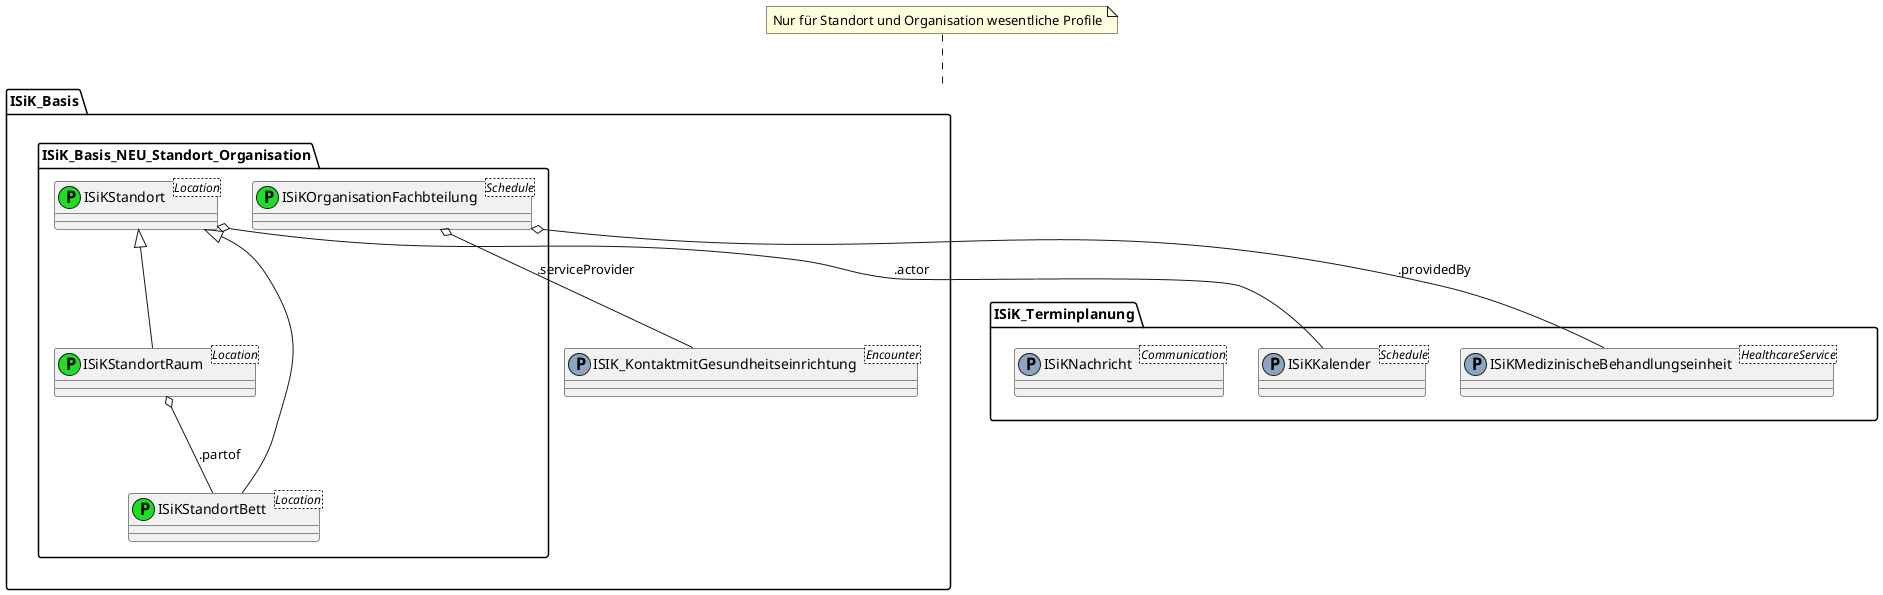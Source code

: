 @startuml 

namespace ISiK_Basis {

    namespace ISiK_Basis_NEU_Standort_Organisation {

    class ISiKStandort <Location><<(P,#1dde23)>>

    class ISiKStandortRaum <Location><<(P,#1dde23)>>

    class ISiKStandortBett <Location><<(P,#1dde23)>>

    class ISiKOrganisationFachbteilung <Schedule><<(P,#1dde23)>>

    ISiKStandort	<|-- ISiKStandortRaum
    ISiKStandort	<|-- ISiKStandortBett
    ISiKStandortRaum o-- ISiKStandortBett : .partof

    }

    class ISIK_KontaktmitGesundheitseinrichtung <Encounter><<(P,#8DA5C4)>>
    
    ISiK_Basis.ISiK_Basis_NEU_Standort_Organisation.ISiKOrganisationFachbteilung o-- ISIK_KontaktmitGesundheitseinrichtung : .serviceProvider

}

note top of ISiK_Basis: Nur für Standort und Organisation wesentliche Profile

namespace ISiK_Terminplanung {
    class ISiKKalender <Schedule><<(P,#8DA5C4)>>
    class ISiKMedizinischeBehandlungseinheit <HealthcareService><<(P,#8DA5C4)>>
    class ISiKNachricht <Communication><<(P,#8DA5C4)>>
}

ISiK_Basis.ISiK_Basis_NEU_Standort_Organisation.ISiKStandort o-- ISiK_Terminplanung.ISiKKalender : .actor
ISiK_Basis.ISiK_Basis_NEU_Standort_Organisation.ISiKOrganisationFachbteilung o-- ISiK_Terminplanung.ISiKMedizinischeBehandlungseinheit : .providedBy



ISiK_Basis -----up[hidden]->   ISiK_Terminplanung

/'
together ISiK_Terminplanung {

   class ISiKKalender <Schedule><<(P,#8DA5C4)>>{
   extension : **ScheduleName**
   |_ (All Slices)
      |_ <s> extension </s>
      |_ KalenderName : **Extension**
   active
   serviceType
   specialty
   |_ Fachrichtung : **IHEXDSauthorSpeciality**
   actor : Reference ( **Patient** | **Practitioner** | PractitionerRole | \n\t**RelatedPerson** | Device | HealthcareService | Location)
   |_ identifier
   |_ display
   |_ Akteur : Reference (**Practitioner** | HealthcareService)
      |_ reference
   }

   class ISiKMedizinischeBehandlungseinheit <HealthcareService><<(P,#8DA5C4)>>{
   active
   type
   specialty
   |_ Fachrichtung : **IHEXDSauthorSpeciality**
   name
   }

   class ISiKNachricht <Communication><<(P,#8DA5C4)>>{
   inResponseTo : Reference (Communication)
   status
   subject : Reference ( **Patient** )
   sent
   recipient : Reference ( Device | Organization | **Patient** | **Practitioner** | \n\tPractitionerRole | **RelatedPerson** | Group | CareTeam | HealthcareService)
   |_ identifier
   |_ display
   |_ ISiKRecipient : Reference ( **Practitioner** | HealthcareService)
      |_ reference
   sender : Reference ( Device | Organization | **Patient** | **Practitioner** | \n\tPractitionerRole | **RelatedPerson** | HealthcareService)
   |_ reference
   payload : BackboneElement
   |_ content[x]
      |_ contentString
      |_ contentAttachment
         |_ contentType
         |_ <s>data</s>
         |_ url
         |_ creation
   }

   class ISiKTermin <Appointment><<(P,#8DA5C4)>>{

   }

   class ISiKTerminblock <Slot><<(P,#8DA5C4)>>{

   }

   class ISiKTerminKontaktMitGesundheitseinrichtung <Encounter><<(P,#8DA5C4)>>{

   }
}

'/